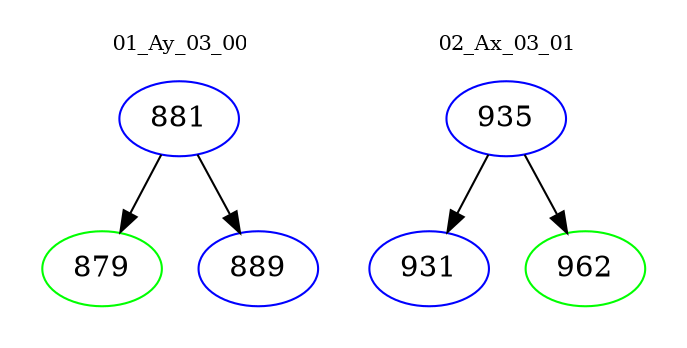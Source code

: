 digraph{
subgraph cluster_0 {
color = white
label = "01_Ay_03_00";
fontsize=10;
T0_881 [label="881", color="blue"]
T0_881 -> T0_879 [color="black"]
T0_879 [label="879", color="green"]
T0_881 -> T0_889 [color="black"]
T0_889 [label="889", color="blue"]
}
subgraph cluster_1 {
color = white
label = "02_Ax_03_01";
fontsize=10;
T1_935 [label="935", color="blue"]
T1_935 -> T1_931 [color="black"]
T1_931 [label="931", color="blue"]
T1_935 -> T1_962 [color="black"]
T1_962 [label="962", color="green"]
}
}
